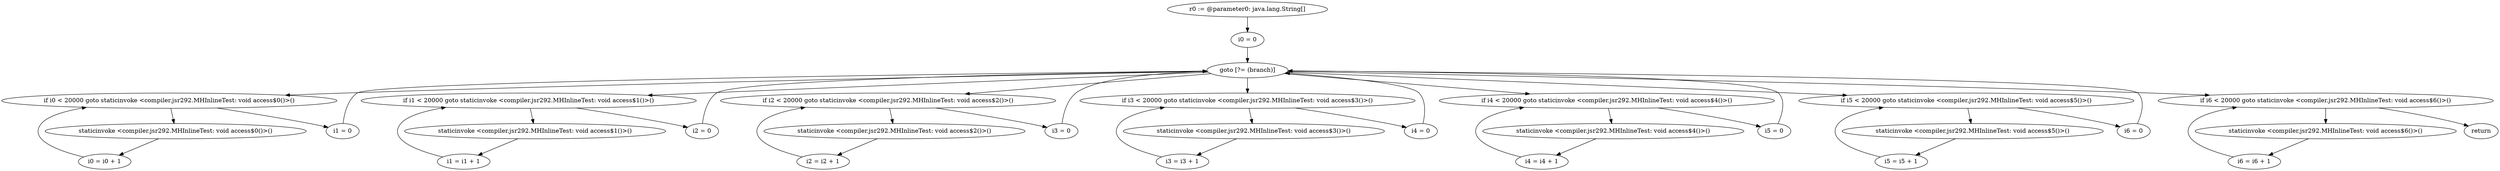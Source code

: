 digraph "unitGraph" {
    "r0 := @parameter0: java.lang.String[]"
    "i0 = 0"
    "goto [?= (branch)]"
    "staticinvoke <compiler.jsr292.MHInlineTest: void access$0()>()"
    "i0 = i0 + 1"
    "if i0 < 20000 goto staticinvoke <compiler.jsr292.MHInlineTest: void access$0()>()"
    "i1 = 0"
    "staticinvoke <compiler.jsr292.MHInlineTest: void access$1()>()"
    "i1 = i1 + 1"
    "if i1 < 20000 goto staticinvoke <compiler.jsr292.MHInlineTest: void access$1()>()"
    "i2 = 0"
    "staticinvoke <compiler.jsr292.MHInlineTest: void access$2()>()"
    "i2 = i2 + 1"
    "if i2 < 20000 goto staticinvoke <compiler.jsr292.MHInlineTest: void access$2()>()"
    "i3 = 0"
    "staticinvoke <compiler.jsr292.MHInlineTest: void access$3()>()"
    "i3 = i3 + 1"
    "if i3 < 20000 goto staticinvoke <compiler.jsr292.MHInlineTest: void access$3()>()"
    "i4 = 0"
    "staticinvoke <compiler.jsr292.MHInlineTest: void access$4()>()"
    "i4 = i4 + 1"
    "if i4 < 20000 goto staticinvoke <compiler.jsr292.MHInlineTest: void access$4()>()"
    "i5 = 0"
    "staticinvoke <compiler.jsr292.MHInlineTest: void access$5()>()"
    "i5 = i5 + 1"
    "if i5 < 20000 goto staticinvoke <compiler.jsr292.MHInlineTest: void access$5()>()"
    "i6 = 0"
    "staticinvoke <compiler.jsr292.MHInlineTest: void access$6()>()"
    "i6 = i6 + 1"
    "if i6 < 20000 goto staticinvoke <compiler.jsr292.MHInlineTest: void access$6()>()"
    "return"
    "r0 := @parameter0: java.lang.String[]"->"i0 = 0";
    "i0 = 0"->"goto [?= (branch)]";
    "goto [?= (branch)]"->"if i0 < 20000 goto staticinvoke <compiler.jsr292.MHInlineTest: void access$0()>()";
    "staticinvoke <compiler.jsr292.MHInlineTest: void access$0()>()"->"i0 = i0 + 1";
    "i0 = i0 + 1"->"if i0 < 20000 goto staticinvoke <compiler.jsr292.MHInlineTest: void access$0()>()";
    "if i0 < 20000 goto staticinvoke <compiler.jsr292.MHInlineTest: void access$0()>()"->"i1 = 0";
    "if i0 < 20000 goto staticinvoke <compiler.jsr292.MHInlineTest: void access$0()>()"->"staticinvoke <compiler.jsr292.MHInlineTest: void access$0()>()";
    "i1 = 0"->"goto [?= (branch)]";
    "goto [?= (branch)]"->"if i1 < 20000 goto staticinvoke <compiler.jsr292.MHInlineTest: void access$1()>()";
    "staticinvoke <compiler.jsr292.MHInlineTest: void access$1()>()"->"i1 = i1 + 1";
    "i1 = i1 + 1"->"if i1 < 20000 goto staticinvoke <compiler.jsr292.MHInlineTest: void access$1()>()";
    "if i1 < 20000 goto staticinvoke <compiler.jsr292.MHInlineTest: void access$1()>()"->"i2 = 0";
    "if i1 < 20000 goto staticinvoke <compiler.jsr292.MHInlineTest: void access$1()>()"->"staticinvoke <compiler.jsr292.MHInlineTest: void access$1()>()";
    "i2 = 0"->"goto [?= (branch)]";
    "goto [?= (branch)]"->"if i2 < 20000 goto staticinvoke <compiler.jsr292.MHInlineTest: void access$2()>()";
    "staticinvoke <compiler.jsr292.MHInlineTest: void access$2()>()"->"i2 = i2 + 1";
    "i2 = i2 + 1"->"if i2 < 20000 goto staticinvoke <compiler.jsr292.MHInlineTest: void access$2()>()";
    "if i2 < 20000 goto staticinvoke <compiler.jsr292.MHInlineTest: void access$2()>()"->"i3 = 0";
    "if i2 < 20000 goto staticinvoke <compiler.jsr292.MHInlineTest: void access$2()>()"->"staticinvoke <compiler.jsr292.MHInlineTest: void access$2()>()";
    "i3 = 0"->"goto [?= (branch)]";
    "goto [?= (branch)]"->"if i3 < 20000 goto staticinvoke <compiler.jsr292.MHInlineTest: void access$3()>()";
    "staticinvoke <compiler.jsr292.MHInlineTest: void access$3()>()"->"i3 = i3 + 1";
    "i3 = i3 + 1"->"if i3 < 20000 goto staticinvoke <compiler.jsr292.MHInlineTest: void access$3()>()";
    "if i3 < 20000 goto staticinvoke <compiler.jsr292.MHInlineTest: void access$3()>()"->"i4 = 0";
    "if i3 < 20000 goto staticinvoke <compiler.jsr292.MHInlineTest: void access$3()>()"->"staticinvoke <compiler.jsr292.MHInlineTest: void access$3()>()";
    "i4 = 0"->"goto [?= (branch)]";
    "goto [?= (branch)]"->"if i4 < 20000 goto staticinvoke <compiler.jsr292.MHInlineTest: void access$4()>()";
    "staticinvoke <compiler.jsr292.MHInlineTest: void access$4()>()"->"i4 = i4 + 1";
    "i4 = i4 + 1"->"if i4 < 20000 goto staticinvoke <compiler.jsr292.MHInlineTest: void access$4()>()";
    "if i4 < 20000 goto staticinvoke <compiler.jsr292.MHInlineTest: void access$4()>()"->"i5 = 0";
    "if i4 < 20000 goto staticinvoke <compiler.jsr292.MHInlineTest: void access$4()>()"->"staticinvoke <compiler.jsr292.MHInlineTest: void access$4()>()";
    "i5 = 0"->"goto [?= (branch)]";
    "goto [?= (branch)]"->"if i5 < 20000 goto staticinvoke <compiler.jsr292.MHInlineTest: void access$5()>()";
    "staticinvoke <compiler.jsr292.MHInlineTest: void access$5()>()"->"i5 = i5 + 1";
    "i5 = i5 + 1"->"if i5 < 20000 goto staticinvoke <compiler.jsr292.MHInlineTest: void access$5()>()";
    "if i5 < 20000 goto staticinvoke <compiler.jsr292.MHInlineTest: void access$5()>()"->"i6 = 0";
    "if i5 < 20000 goto staticinvoke <compiler.jsr292.MHInlineTest: void access$5()>()"->"staticinvoke <compiler.jsr292.MHInlineTest: void access$5()>()";
    "i6 = 0"->"goto [?= (branch)]";
    "goto [?= (branch)]"->"if i6 < 20000 goto staticinvoke <compiler.jsr292.MHInlineTest: void access$6()>()";
    "staticinvoke <compiler.jsr292.MHInlineTest: void access$6()>()"->"i6 = i6 + 1";
    "i6 = i6 + 1"->"if i6 < 20000 goto staticinvoke <compiler.jsr292.MHInlineTest: void access$6()>()";
    "if i6 < 20000 goto staticinvoke <compiler.jsr292.MHInlineTest: void access$6()>()"->"return";
    "if i6 < 20000 goto staticinvoke <compiler.jsr292.MHInlineTest: void access$6()>()"->"staticinvoke <compiler.jsr292.MHInlineTest: void access$6()>()";
}
